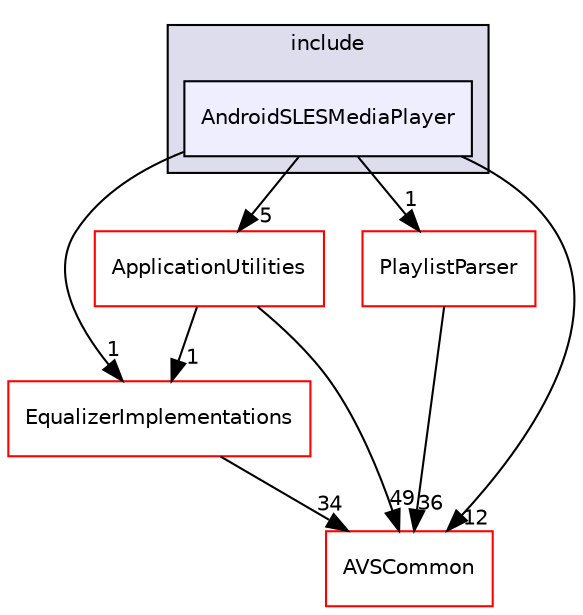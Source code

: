 digraph "/workplace/avs-device-sdk/MediaPlayer/AndroidSLESMediaPlayer/include/AndroidSLESMediaPlayer" {
  compound=true
  node [ fontsize="10", fontname="Helvetica"];
  edge [ labelfontsize="10", labelfontname="Helvetica"];
  subgraph clusterdir_7b5c7f5aa6c9c2118e08133913118a4b {
    graph [ bgcolor="#ddddee", pencolor="black", label="include" fontname="Helvetica", fontsize="10", URL="dir_7b5c7f5aa6c9c2118e08133913118a4b.html"]
  dir_1c7bd630be78b850d01adb3bbc48faf9 [shape=box, label="AndroidSLESMediaPlayer", style="filled", fillcolor="#eeeeff", pencolor="black", URL="dir_1c7bd630be78b850d01adb3bbc48faf9.html"];
  }
  dir_748b5abbb33df61eda67007924a1a0cb [shape=box label="ApplicationUtilities" fillcolor="white" style="filled" color="red" URL="dir_748b5abbb33df61eda67007924a1a0cb.html"];
  dir_63c328d9f040c398ed3a99417a38689e [shape=box label="EqualizerImplementations" fillcolor="white" style="filled" color="red" URL="dir_63c328d9f040c398ed3a99417a38689e.html"];
  dir_655fbec917b1f23289d3ed8ec9803bf1 [shape=box label="PlaylistParser" fillcolor="white" style="filled" color="red" URL="dir_655fbec917b1f23289d3ed8ec9803bf1.html"];
  dir_13e65effb2bde530b17b3d5eefcd0266 [shape=box label="AVSCommon" fillcolor="white" style="filled" color="red" URL="dir_13e65effb2bde530b17b3d5eefcd0266.html"];
  dir_748b5abbb33df61eda67007924a1a0cb->dir_63c328d9f040c398ed3a99417a38689e [headlabel="1", labeldistance=1.5 headhref="dir_000026_000221.html"];
  dir_748b5abbb33df61eda67007924a1a0cb->dir_13e65effb2bde530b17b3d5eefcd0266 [headlabel="49", labeldistance=1.5 headhref="dir_000026_000015.html"];
  dir_1c7bd630be78b850d01adb3bbc48faf9->dir_748b5abbb33df61eda67007924a1a0cb [headlabel="5", labeldistance=1.5 headhref="dir_000257_000026.html"];
  dir_1c7bd630be78b850d01adb3bbc48faf9->dir_63c328d9f040c398ed3a99417a38689e [headlabel="1", labeldistance=1.5 headhref="dir_000257_000221.html"];
  dir_1c7bd630be78b850d01adb3bbc48faf9->dir_655fbec917b1f23289d3ed8ec9803bf1 [headlabel="1", labeldistance=1.5 headhref="dir_000257_000265.html"];
  dir_1c7bd630be78b850d01adb3bbc48faf9->dir_13e65effb2bde530b17b3d5eefcd0266 [headlabel="12", labeldistance=1.5 headhref="dir_000257_000015.html"];
  dir_63c328d9f040c398ed3a99417a38689e->dir_13e65effb2bde530b17b3d5eefcd0266 [headlabel="34", labeldistance=1.5 headhref="dir_000221_000015.html"];
  dir_655fbec917b1f23289d3ed8ec9803bf1->dir_13e65effb2bde530b17b3d5eefcd0266 [headlabel="36", labeldistance=1.5 headhref="dir_000265_000015.html"];
}
